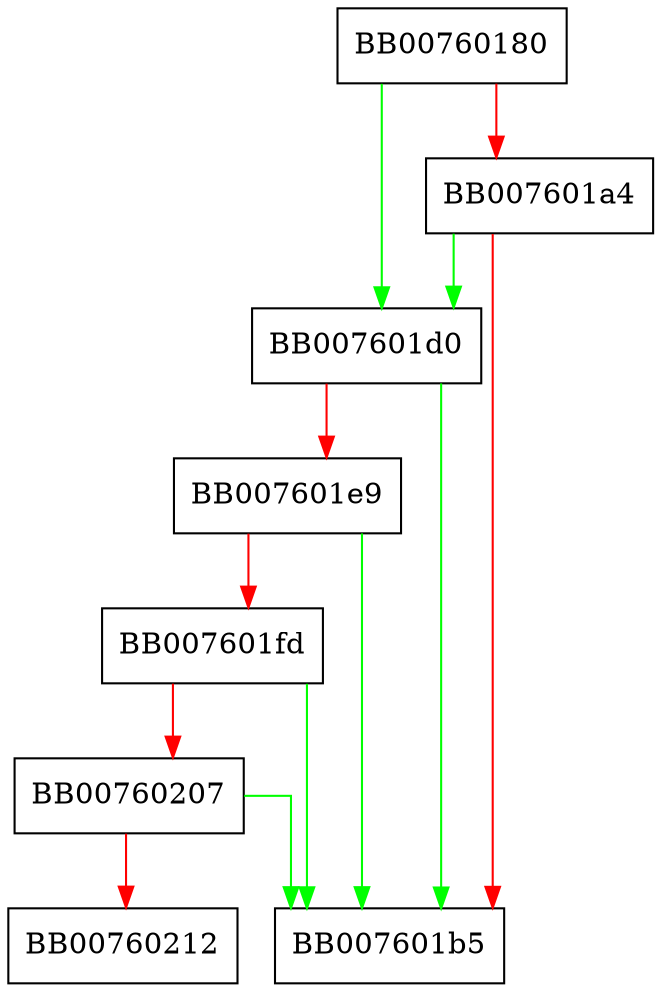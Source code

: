digraph get_rsa_payload_c2 {
  node [shape="box"];
  graph [splines=ortho];
  BB00760180 -> BB007601d0 [color="green"];
  BB00760180 -> BB007601a4 [color="red"];
  BB007601a4 -> BB007601d0 [color="green"];
  BB007601a4 -> BB007601b5 [color="red"];
  BB007601d0 -> BB007601b5 [color="green"];
  BB007601d0 -> BB007601e9 [color="red"];
  BB007601e9 -> BB007601b5 [color="green"];
  BB007601e9 -> BB007601fd [color="red"];
  BB007601fd -> BB007601b5 [color="green"];
  BB007601fd -> BB00760207 [color="red"];
  BB00760207 -> BB007601b5 [color="green"];
  BB00760207 -> BB00760212 [color="red"];
}